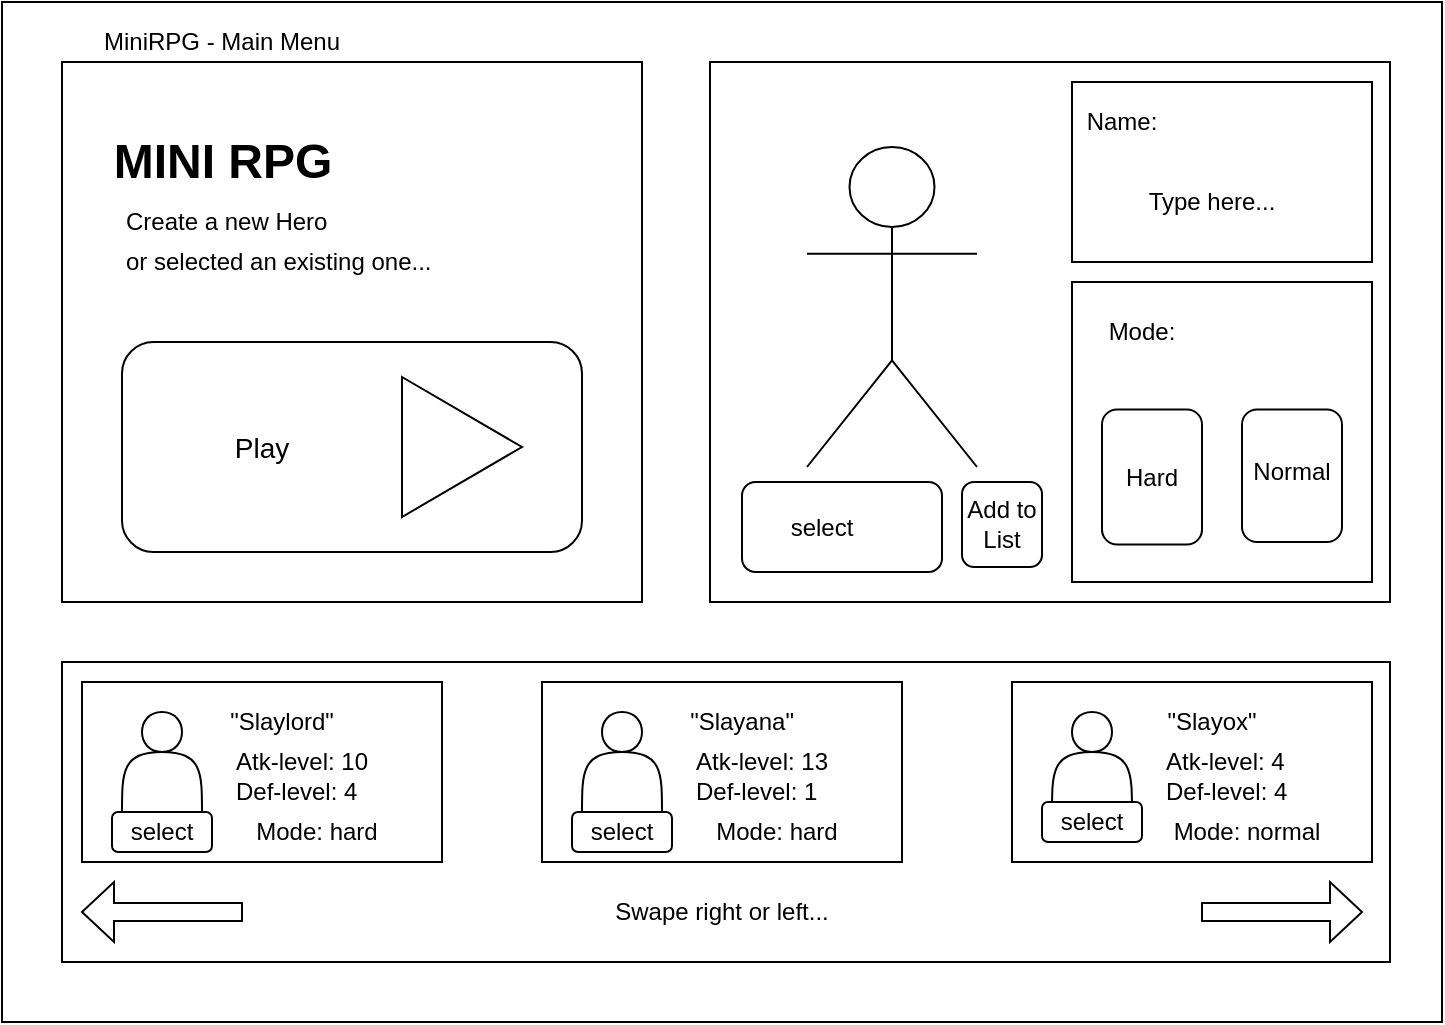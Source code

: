 <mxfile version="14.0.4" type="github">
  <diagram id="s0R87GjOq4F6TkN3tkKj" name="Page-1">
    <mxGraphModel dx="371" dy="942" grid="1" gridSize="10" guides="1" tooltips="1" connect="1" arrows="1" fold="1" page="1" pageScale="1" pageWidth="827" pageHeight="1169" math="0" shadow="0">
      <root>
        <mxCell id="0" />
        <mxCell id="1" parent="0" />
        <mxCell id="kV3hW0LneIvXpQz90k-1-1" value="" style="rounded=0;whiteSpace=wrap;html=1;" parent="1" vertex="1">
          <mxGeometry x="60" y="50" width="720" height="510" as="geometry" />
        </mxCell>
        <mxCell id="kV3hW0LneIvXpQz90k-1-2" value="" style="rounded=0;whiteSpace=wrap;html=1;" parent="1" vertex="1">
          <mxGeometry x="90" y="80" width="290" height="270" as="geometry" />
        </mxCell>
        <mxCell id="kV3hW0LneIvXpQz90k-1-3" value="" style="rounded=0;whiteSpace=wrap;html=1;" parent="1" vertex="1">
          <mxGeometry x="414" y="80" width="340" height="270" as="geometry" />
        </mxCell>
        <mxCell id="kV3hW0LneIvXpQz90k-1-4" value="" style="rounded=0;whiteSpace=wrap;html=1;" parent="1" vertex="1">
          <mxGeometry x="90" y="380" width="664" height="150" as="geometry" />
        </mxCell>
        <mxCell id="kV3hW0LneIvXpQz90k-1-7" value="" style="rounded=0;whiteSpace=wrap;html=1;" parent="1" vertex="1">
          <mxGeometry x="595" y="90" width="150" height="90" as="geometry" />
        </mxCell>
        <mxCell id="kV3hW0LneIvXpQz90k-1-8" value="" style="rounded=0;whiteSpace=wrap;html=1;" parent="1" vertex="1">
          <mxGeometry x="595" y="190" width="150" height="150" as="geometry" />
        </mxCell>
        <mxCell id="kV3hW0LneIvXpQz90k-1-9" style="edgeStyle=orthogonalEdgeStyle;rounded=0;orthogonalLoop=1;jettySize=auto;html=1;exitX=0.5;exitY=1;exitDx=0;exitDy=0;" parent="1" source="kV3hW0LneIvXpQz90k-1-8" target="kV3hW0LneIvXpQz90k-1-8" edge="1">
          <mxGeometry relative="1" as="geometry" />
        </mxCell>
        <mxCell id="kV3hW0LneIvXpQz90k-1-12" value="Mode:" style="text;html=1;strokeColor=none;fillColor=none;align=center;verticalAlign=middle;whiteSpace=wrap;rounded=0;" parent="1" vertex="1">
          <mxGeometry x="600" y="200" width="60" height="30" as="geometry" />
        </mxCell>
        <mxCell id="kV3hW0LneIvXpQz90k-1-13" value="" style="rounded=1;whiteSpace=wrap;html=1;" parent="1" vertex="1">
          <mxGeometry x="610" y="253.75" width="50" height="67.5" as="geometry" />
        </mxCell>
        <mxCell id="kV3hW0LneIvXpQz90k-1-14" value="" style="rounded=1;whiteSpace=wrap;html=1;" parent="1" vertex="1">
          <mxGeometry x="680" y="253.75" width="50" height="66.25" as="geometry" />
        </mxCell>
        <mxCell id="kV3hW0LneIvXpQz90k-1-16" value="Normal" style="text;html=1;strokeColor=none;fillColor=none;align=center;verticalAlign=middle;whiteSpace=wrap;rounded=0;" parent="1" vertex="1">
          <mxGeometry x="685" y="275" width="40" height="20" as="geometry" />
        </mxCell>
        <mxCell id="kV3hW0LneIvXpQz90k-1-17" value="Name:" style="text;html=1;strokeColor=none;fillColor=none;align=center;verticalAlign=middle;whiteSpace=wrap;rounded=0;" parent="1" vertex="1">
          <mxGeometry x="600" y="100" width="40" height="20" as="geometry" />
        </mxCell>
        <mxCell id="kV3hW0LneIvXpQz90k-1-18" value="Type here..." style="text;html=1;strokeColor=none;fillColor=none;align=center;verticalAlign=middle;whiteSpace=wrap;rounded=0;" parent="1" vertex="1">
          <mxGeometry x="615" y="140" width="100" height="20" as="geometry" />
        </mxCell>
        <mxCell id="kV3hW0LneIvXpQz90k-1-19" value="" style="rounded=1;whiteSpace=wrap;html=1;" parent="1" vertex="1">
          <mxGeometry x="120" y="220" width="230" height="105" as="geometry" />
        </mxCell>
        <mxCell id="kV3hW0LneIvXpQz90k-1-20" value="&lt;font style=&quot;font-size: 14px&quot;&gt;Play&lt;/font&gt;" style="text;html=1;strokeColor=none;fillColor=none;align=center;verticalAlign=middle;whiteSpace=wrap;rounded=0;" parent="1" vertex="1">
          <mxGeometry x="150" y="262.5" width="80" height="20" as="geometry" />
        </mxCell>
        <mxCell id="kV3hW0LneIvXpQz90k-1-21" value="" style="triangle;whiteSpace=wrap;html=1;" parent="1" vertex="1">
          <mxGeometry x="260" y="237.5" width="60" height="70" as="geometry" />
        </mxCell>
        <mxCell id="kV3hW0LneIvXpQz90k-1-24" value="MINI RPG" style="text;strokeColor=none;fillColor=none;html=1;fontSize=24;fontStyle=1;verticalAlign=middle;align=center;" parent="1" vertex="1">
          <mxGeometry x="120" y="110" width="100" height="40" as="geometry" />
        </mxCell>
        <mxCell id="kV3hW0LneIvXpQz90k-1-25" value="Swape right or left..." style="text;html=1;strokeColor=none;fillColor=none;align=center;verticalAlign=middle;whiteSpace=wrap;rounded=0;" parent="1" vertex="1">
          <mxGeometry x="365" y="495" width="110" height="20" as="geometry" />
        </mxCell>
        <mxCell id="kV3hW0LneIvXpQz90k-1-26" value="&lt;div align=&quot;left&quot;&gt;Create a new Hero&lt;/div&gt;" style="text;html=1;strokeColor=none;fillColor=none;align=left;verticalAlign=middle;whiteSpace=wrap;rounded=0;" parent="1" vertex="1">
          <mxGeometry x="120" y="150" width="130" height="20" as="geometry" />
        </mxCell>
        <mxCell id="kV3hW0LneIvXpQz90k-1-27" value="&lt;div align=&quot;left&quot;&gt;or selected an existing one...&lt;/div&gt;" style="text;html=1;strokeColor=none;fillColor=none;align=left;verticalAlign=middle;whiteSpace=wrap;rounded=0;" parent="1" vertex="1">
          <mxGeometry x="120" y="170" width="180" height="20" as="geometry" />
        </mxCell>
        <mxCell id="kV3hW0LneIvXpQz90k-1-28" value="" style="shape=singleArrow;whiteSpace=wrap;html=1;" parent="1" vertex="1">
          <mxGeometry x="660" y="490" width="80" height="30" as="geometry" />
        </mxCell>
        <mxCell id="kV3hW0LneIvXpQz90k-1-29" value="" style="shape=singleArrow;direction=west;whiteSpace=wrap;html=1;" parent="1" vertex="1">
          <mxGeometry x="100" y="490" width="80" height="30" as="geometry" />
        </mxCell>
        <mxCell id="kV3hW0LneIvXpQz90k-1-36" value="Actor" style="shape=umlActor;verticalLabelPosition=bottom;verticalAlign=top;html=1;outlineConnect=0;" parent="1" vertex="1">
          <mxGeometry x="462.5" y="122.5" width="85" height="160" as="geometry" />
        </mxCell>
        <mxCell id="kV3hW0LneIvXpQz90k-1-37" style="edgeStyle=orthogonalEdgeStyle;rounded=0;orthogonalLoop=1;jettySize=auto;html=1;exitX=0.5;exitY=1;exitDx=0;exitDy=0;" parent="1" source="kV3hW0LneIvXpQz90k-1-2" target="kV3hW0LneIvXpQz90k-1-2" edge="1">
          <mxGeometry relative="1" as="geometry" />
        </mxCell>
        <mxCell id="kV3hW0LneIvXpQz90k-1-38" value="" style="rounded=0;whiteSpace=wrap;html=1;" parent="1" vertex="1">
          <mxGeometry x="100" y="390" width="180" height="90" as="geometry" />
        </mxCell>
        <mxCell id="kV3hW0LneIvXpQz90k-1-41" value="" style="shape=actor;whiteSpace=wrap;html=1;fontFamily=Helvetica;fontSize=12;fontColor=#000000;align=center;strokeColor=#000000;fillColor=#ffffff;" parent="1" vertex="1">
          <mxGeometry x="120" y="405" width="40" height="50" as="geometry" />
        </mxCell>
        <mxCell id="kV3hW0LneIvXpQz90k-1-44" value="&quot;Slaylord&quot;" style="text;html=1;strokeColor=none;fillColor=none;align=center;verticalAlign=middle;whiteSpace=wrap;rounded=0;" parent="1" vertex="1">
          <mxGeometry x="180" y="400" width="40" height="20" as="geometry" />
        </mxCell>
        <mxCell id="kV3hW0LneIvXpQz90k-1-45" value="&lt;div align=&quot;left&quot;&gt;Atk-level: 10&lt;/div&gt;" style="text;html=1;strokeColor=none;fillColor=none;align=left;verticalAlign=middle;whiteSpace=wrap;rounded=0;" parent="1" vertex="1">
          <mxGeometry x="175" y="420" width="75" height="20" as="geometry" />
        </mxCell>
        <mxCell id="kV3hW0LneIvXpQz90k-1-46" value="&lt;div align=&quot;left&quot;&gt;Def-level: 4&lt;/div&gt;" style="text;html=1;strokeColor=none;fillColor=none;align=left;verticalAlign=middle;whiteSpace=wrap;rounded=0;" parent="1" vertex="1">
          <mxGeometry x="175" y="435" width="85" height="20" as="geometry" />
        </mxCell>
        <mxCell id="kV3hW0LneIvXpQz90k-1-47" value="Mode: hard" style="text;html=1;strokeColor=none;fillColor=none;align=center;verticalAlign=middle;whiteSpace=wrap;rounded=0;" parent="1" vertex="1">
          <mxGeometry x="175" y="455" width="85" height="20" as="geometry" />
        </mxCell>
        <mxCell id="kV3hW0LneIvXpQz90k-1-67" value="Hard" style="text;html=1;strokeColor=none;fillColor=none;align=center;verticalAlign=middle;whiteSpace=wrap;rounded=0;" parent="1" vertex="1">
          <mxGeometry x="615" y="277.5" width="40" height="20" as="geometry" />
        </mxCell>
        <mxCell id="kV3hW0LneIvXpQz90k-1-68" value="" style="rounded=0;whiteSpace=wrap;html=1;" parent="1" vertex="1">
          <mxGeometry x="565" y="390" width="180" height="90" as="geometry" />
        </mxCell>
        <mxCell id="kV3hW0LneIvXpQz90k-1-69" value="" style="shape=actor;whiteSpace=wrap;html=1;fontFamily=Helvetica;fontSize=12;fontColor=#000000;align=center;strokeColor=#000000;fillColor=#ffffff;" parent="1" vertex="1">
          <mxGeometry x="585" y="405" width="40" height="50" as="geometry" />
        </mxCell>
        <mxCell id="kV3hW0LneIvXpQz90k-1-70" value="&quot;Slayox&quot;" style="text;html=1;strokeColor=none;fillColor=none;align=center;verticalAlign=middle;whiteSpace=wrap;rounded=0;" parent="1" vertex="1">
          <mxGeometry x="645" y="400" width="40" height="20" as="geometry" />
        </mxCell>
        <mxCell id="kV3hW0LneIvXpQz90k-1-71" value="&lt;div align=&quot;left&quot;&gt;Atk-level: 4&lt;br&gt;&lt;/div&gt;" style="text;html=1;strokeColor=none;fillColor=none;align=left;verticalAlign=middle;whiteSpace=wrap;rounded=0;" parent="1" vertex="1">
          <mxGeometry x="640" y="420" width="70" height="20" as="geometry" />
        </mxCell>
        <mxCell id="kV3hW0LneIvXpQz90k-1-72" value="&lt;div align=&quot;left&quot;&gt;Def-level: 4&lt;/div&gt;" style="text;html=1;strokeColor=none;fillColor=none;align=left;verticalAlign=middle;whiteSpace=wrap;rounded=0;" parent="1" vertex="1">
          <mxGeometry x="640" y="435" width="85" height="20" as="geometry" />
        </mxCell>
        <mxCell id="kV3hW0LneIvXpQz90k-1-73" value="Mode: normal" style="text;html=1;strokeColor=none;fillColor=none;align=center;verticalAlign=middle;whiteSpace=wrap;rounded=0;" parent="1" vertex="1">
          <mxGeometry x="640" y="455" width="85" height="20" as="geometry" />
        </mxCell>
        <mxCell id="kV3hW0LneIvXpQz90k-1-74" value="" style="rounded=0;whiteSpace=wrap;html=1;" parent="1" vertex="1">
          <mxGeometry x="330" y="390" width="180" height="90" as="geometry" />
        </mxCell>
        <mxCell id="kV3hW0LneIvXpQz90k-1-75" value="" style="shape=actor;whiteSpace=wrap;html=1;fontFamily=Helvetica;fontSize=12;fontColor=#000000;align=center;strokeColor=#000000;fillColor=#ffffff;" parent="1" vertex="1">
          <mxGeometry x="350" y="405" width="40" height="50" as="geometry" />
        </mxCell>
        <mxCell id="kV3hW0LneIvXpQz90k-1-76" value="&quot;Slayana&quot;" style="text;html=1;strokeColor=none;fillColor=none;align=center;verticalAlign=middle;whiteSpace=wrap;rounded=0;" parent="1" vertex="1">
          <mxGeometry x="410" y="400" width="40" height="20" as="geometry" />
        </mxCell>
        <mxCell id="kV3hW0LneIvXpQz90k-1-77" value="&lt;div align=&quot;left&quot;&gt;Atk-level: 13&lt;br&gt;&lt;/div&gt;" style="text;html=1;strokeColor=none;fillColor=none;align=left;verticalAlign=middle;whiteSpace=wrap;rounded=0;" parent="1" vertex="1">
          <mxGeometry x="405" y="420" width="75" height="20" as="geometry" />
        </mxCell>
        <mxCell id="kV3hW0LneIvXpQz90k-1-78" value="&lt;div align=&quot;left&quot;&gt;Def-level: 1&lt;br&gt;&lt;/div&gt;" style="text;html=1;strokeColor=none;fillColor=none;align=left;verticalAlign=middle;whiteSpace=wrap;rounded=0;" parent="1" vertex="1">
          <mxGeometry x="405" y="435" width="85" height="20" as="geometry" />
        </mxCell>
        <mxCell id="kV3hW0LneIvXpQz90k-1-79" value="Mode: hard" style="text;html=1;strokeColor=none;fillColor=none;align=center;verticalAlign=middle;whiteSpace=wrap;rounded=0;" parent="1" vertex="1">
          <mxGeometry x="405" y="455" width="85" height="20" as="geometry" />
        </mxCell>
        <mxCell id="kV3hW0LneIvXpQz90k-1-84" value="" style="rounded=1;whiteSpace=wrap;html=1;" parent="1" vertex="1">
          <mxGeometry x="430" y="290" width="100" height="45" as="geometry" />
        </mxCell>
        <mxCell id="kV3hW0LneIvXpQz90k-1-85" value="select" style="text;html=1;strokeColor=none;fillColor=none;align=center;verticalAlign=middle;whiteSpace=wrap;rounded=0;" parent="1" vertex="1">
          <mxGeometry x="450" y="302.5" width="40" height="20" as="geometry" />
        </mxCell>
        <mxCell id="kV3hW0LneIvXpQz90k-1-86" value="" style="rounded=1;whiteSpace=wrap;html=1;" parent="1" vertex="1">
          <mxGeometry x="115" y="455" width="50" height="20" as="geometry" />
        </mxCell>
        <mxCell id="kV3hW0LneIvXpQz90k-1-87" value="select" style="text;html=1;strokeColor=none;fillColor=none;align=center;verticalAlign=middle;whiteSpace=wrap;rounded=0;" parent="1" vertex="1">
          <mxGeometry x="120" y="455" width="40" height="20" as="geometry" />
        </mxCell>
        <mxCell id="kV3hW0LneIvXpQz90k-1-88" value="" style="rounded=1;whiteSpace=wrap;html=1;" parent="1" vertex="1">
          <mxGeometry x="345" y="455" width="50" height="20" as="geometry" />
        </mxCell>
        <mxCell id="kV3hW0LneIvXpQz90k-1-89" value="select" style="text;html=1;strokeColor=none;fillColor=none;align=center;verticalAlign=middle;whiteSpace=wrap;rounded=0;" parent="1" vertex="1">
          <mxGeometry x="350" y="455" width="40" height="20" as="geometry" />
        </mxCell>
        <mxCell id="kV3hW0LneIvXpQz90k-1-90" value="" style="rounded=1;whiteSpace=wrap;html=1;" parent="1" vertex="1">
          <mxGeometry x="580" y="450" width="50" height="20" as="geometry" />
        </mxCell>
        <mxCell id="kV3hW0LneIvXpQz90k-1-91" value="select" style="text;html=1;strokeColor=none;fillColor=none;align=center;verticalAlign=middle;whiteSpace=wrap;rounded=0;" parent="1" vertex="1">
          <mxGeometry x="585" y="450" width="40" height="20" as="geometry" />
        </mxCell>
        <mxCell id="kV3hW0LneIvXpQz90k-1-94" value="" style="rounded=1;whiteSpace=wrap;html=1;" parent="1" vertex="1">
          <mxGeometry x="540" y="290" width="40" height="42.5" as="geometry" />
        </mxCell>
        <mxCell id="kV3hW0LneIvXpQz90k-1-95" value="Add to List" style="text;html=1;strokeColor=none;fillColor=none;align=center;verticalAlign=middle;whiteSpace=wrap;rounded=0;" parent="1" vertex="1">
          <mxGeometry x="540" y="301.25" width="40" height="20" as="geometry" />
        </mxCell>
        <mxCell id="-L6zGgVUk4k8gBSRgUMj-1" value="MiniRPG - Main Menu" style="text;html=1;strokeColor=none;fillColor=none;align=center;verticalAlign=middle;whiteSpace=wrap;rounded=0;" parent="1" vertex="1">
          <mxGeometry x="90" y="60" width="160" height="20" as="geometry" />
        </mxCell>
      </root>
    </mxGraphModel>
  </diagram>
</mxfile>
